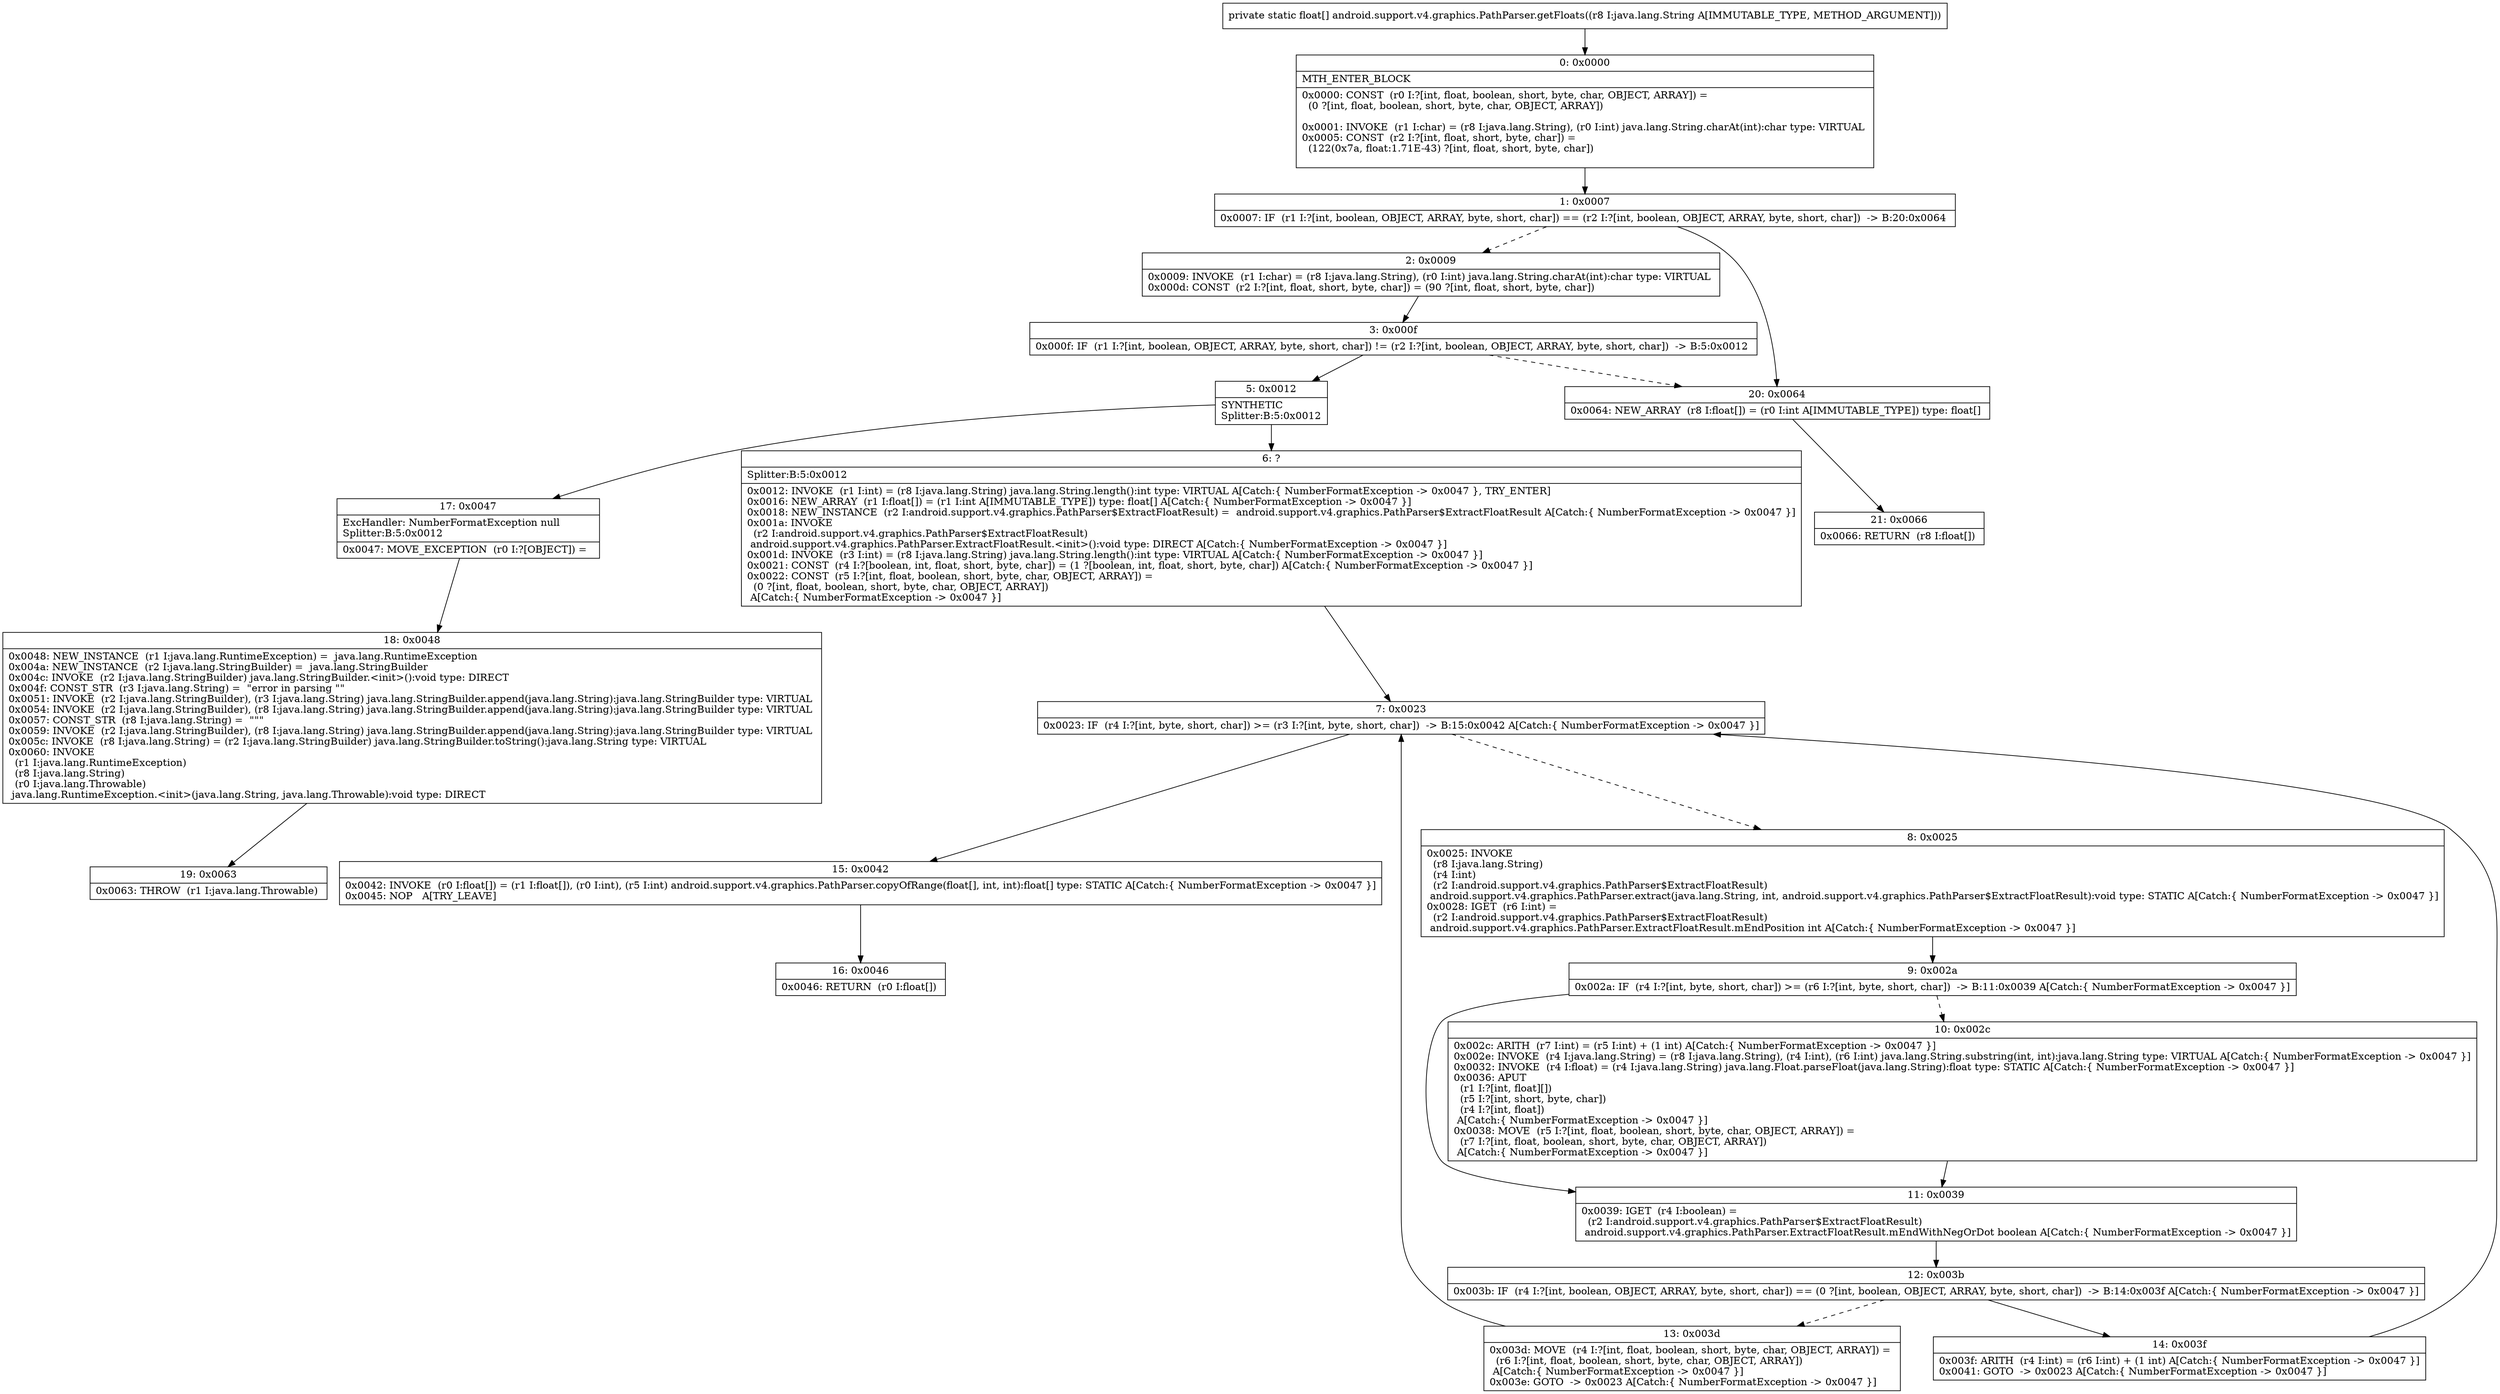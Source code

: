 digraph "CFG forandroid.support.v4.graphics.PathParser.getFloats(Ljava\/lang\/String;)[F" {
Node_0 [shape=record,label="{0\:\ 0x0000|MTH_ENTER_BLOCK\l|0x0000: CONST  (r0 I:?[int, float, boolean, short, byte, char, OBJECT, ARRAY]) = \l  (0 ?[int, float, boolean, short, byte, char, OBJECT, ARRAY])\l \l0x0001: INVOKE  (r1 I:char) = (r8 I:java.lang.String), (r0 I:int) java.lang.String.charAt(int):char type: VIRTUAL \l0x0005: CONST  (r2 I:?[int, float, short, byte, char]) = \l  (122(0x7a, float:1.71E\-43) ?[int, float, short, byte, char])\l \l}"];
Node_1 [shape=record,label="{1\:\ 0x0007|0x0007: IF  (r1 I:?[int, boolean, OBJECT, ARRAY, byte, short, char]) == (r2 I:?[int, boolean, OBJECT, ARRAY, byte, short, char])  \-\> B:20:0x0064 \l}"];
Node_2 [shape=record,label="{2\:\ 0x0009|0x0009: INVOKE  (r1 I:char) = (r8 I:java.lang.String), (r0 I:int) java.lang.String.charAt(int):char type: VIRTUAL \l0x000d: CONST  (r2 I:?[int, float, short, byte, char]) = (90 ?[int, float, short, byte, char]) \l}"];
Node_3 [shape=record,label="{3\:\ 0x000f|0x000f: IF  (r1 I:?[int, boolean, OBJECT, ARRAY, byte, short, char]) != (r2 I:?[int, boolean, OBJECT, ARRAY, byte, short, char])  \-\> B:5:0x0012 \l}"];
Node_5 [shape=record,label="{5\:\ 0x0012|SYNTHETIC\lSplitter:B:5:0x0012\l}"];
Node_6 [shape=record,label="{6\:\ ?|Splitter:B:5:0x0012\l|0x0012: INVOKE  (r1 I:int) = (r8 I:java.lang.String) java.lang.String.length():int type: VIRTUAL A[Catch:\{ NumberFormatException \-\> 0x0047 \}, TRY_ENTER]\l0x0016: NEW_ARRAY  (r1 I:float[]) = (r1 I:int A[IMMUTABLE_TYPE]) type: float[] A[Catch:\{ NumberFormatException \-\> 0x0047 \}]\l0x0018: NEW_INSTANCE  (r2 I:android.support.v4.graphics.PathParser$ExtractFloatResult) =  android.support.v4.graphics.PathParser$ExtractFloatResult A[Catch:\{ NumberFormatException \-\> 0x0047 \}]\l0x001a: INVOKE  \l  (r2 I:android.support.v4.graphics.PathParser$ExtractFloatResult)\l android.support.v4.graphics.PathParser.ExtractFloatResult.\<init\>():void type: DIRECT A[Catch:\{ NumberFormatException \-\> 0x0047 \}]\l0x001d: INVOKE  (r3 I:int) = (r8 I:java.lang.String) java.lang.String.length():int type: VIRTUAL A[Catch:\{ NumberFormatException \-\> 0x0047 \}]\l0x0021: CONST  (r4 I:?[boolean, int, float, short, byte, char]) = (1 ?[boolean, int, float, short, byte, char]) A[Catch:\{ NumberFormatException \-\> 0x0047 \}]\l0x0022: CONST  (r5 I:?[int, float, boolean, short, byte, char, OBJECT, ARRAY]) = \l  (0 ?[int, float, boolean, short, byte, char, OBJECT, ARRAY])\l A[Catch:\{ NumberFormatException \-\> 0x0047 \}]\l}"];
Node_7 [shape=record,label="{7\:\ 0x0023|0x0023: IF  (r4 I:?[int, byte, short, char]) \>= (r3 I:?[int, byte, short, char])  \-\> B:15:0x0042 A[Catch:\{ NumberFormatException \-\> 0x0047 \}]\l}"];
Node_8 [shape=record,label="{8\:\ 0x0025|0x0025: INVOKE  \l  (r8 I:java.lang.String)\l  (r4 I:int)\l  (r2 I:android.support.v4.graphics.PathParser$ExtractFloatResult)\l android.support.v4.graphics.PathParser.extract(java.lang.String, int, android.support.v4.graphics.PathParser$ExtractFloatResult):void type: STATIC A[Catch:\{ NumberFormatException \-\> 0x0047 \}]\l0x0028: IGET  (r6 I:int) = \l  (r2 I:android.support.v4.graphics.PathParser$ExtractFloatResult)\l android.support.v4.graphics.PathParser.ExtractFloatResult.mEndPosition int A[Catch:\{ NumberFormatException \-\> 0x0047 \}]\l}"];
Node_9 [shape=record,label="{9\:\ 0x002a|0x002a: IF  (r4 I:?[int, byte, short, char]) \>= (r6 I:?[int, byte, short, char])  \-\> B:11:0x0039 A[Catch:\{ NumberFormatException \-\> 0x0047 \}]\l}"];
Node_10 [shape=record,label="{10\:\ 0x002c|0x002c: ARITH  (r7 I:int) = (r5 I:int) + (1 int) A[Catch:\{ NumberFormatException \-\> 0x0047 \}]\l0x002e: INVOKE  (r4 I:java.lang.String) = (r8 I:java.lang.String), (r4 I:int), (r6 I:int) java.lang.String.substring(int, int):java.lang.String type: VIRTUAL A[Catch:\{ NumberFormatException \-\> 0x0047 \}]\l0x0032: INVOKE  (r4 I:float) = (r4 I:java.lang.String) java.lang.Float.parseFloat(java.lang.String):float type: STATIC A[Catch:\{ NumberFormatException \-\> 0x0047 \}]\l0x0036: APUT  \l  (r1 I:?[int, float][])\l  (r5 I:?[int, short, byte, char])\l  (r4 I:?[int, float])\l A[Catch:\{ NumberFormatException \-\> 0x0047 \}]\l0x0038: MOVE  (r5 I:?[int, float, boolean, short, byte, char, OBJECT, ARRAY]) = \l  (r7 I:?[int, float, boolean, short, byte, char, OBJECT, ARRAY])\l A[Catch:\{ NumberFormatException \-\> 0x0047 \}]\l}"];
Node_11 [shape=record,label="{11\:\ 0x0039|0x0039: IGET  (r4 I:boolean) = \l  (r2 I:android.support.v4.graphics.PathParser$ExtractFloatResult)\l android.support.v4.graphics.PathParser.ExtractFloatResult.mEndWithNegOrDot boolean A[Catch:\{ NumberFormatException \-\> 0x0047 \}]\l}"];
Node_12 [shape=record,label="{12\:\ 0x003b|0x003b: IF  (r4 I:?[int, boolean, OBJECT, ARRAY, byte, short, char]) == (0 ?[int, boolean, OBJECT, ARRAY, byte, short, char])  \-\> B:14:0x003f A[Catch:\{ NumberFormatException \-\> 0x0047 \}]\l}"];
Node_13 [shape=record,label="{13\:\ 0x003d|0x003d: MOVE  (r4 I:?[int, float, boolean, short, byte, char, OBJECT, ARRAY]) = \l  (r6 I:?[int, float, boolean, short, byte, char, OBJECT, ARRAY])\l A[Catch:\{ NumberFormatException \-\> 0x0047 \}]\l0x003e: GOTO  \-\> 0x0023 A[Catch:\{ NumberFormatException \-\> 0x0047 \}]\l}"];
Node_14 [shape=record,label="{14\:\ 0x003f|0x003f: ARITH  (r4 I:int) = (r6 I:int) + (1 int) A[Catch:\{ NumberFormatException \-\> 0x0047 \}]\l0x0041: GOTO  \-\> 0x0023 A[Catch:\{ NumberFormatException \-\> 0x0047 \}]\l}"];
Node_15 [shape=record,label="{15\:\ 0x0042|0x0042: INVOKE  (r0 I:float[]) = (r1 I:float[]), (r0 I:int), (r5 I:int) android.support.v4.graphics.PathParser.copyOfRange(float[], int, int):float[] type: STATIC A[Catch:\{ NumberFormatException \-\> 0x0047 \}]\l0x0045: NOP   A[TRY_LEAVE]\l}"];
Node_16 [shape=record,label="{16\:\ 0x0046|0x0046: RETURN  (r0 I:float[]) \l}"];
Node_17 [shape=record,label="{17\:\ 0x0047|ExcHandler: NumberFormatException null\lSplitter:B:5:0x0012\l|0x0047: MOVE_EXCEPTION  (r0 I:?[OBJECT]) =  \l}"];
Node_18 [shape=record,label="{18\:\ 0x0048|0x0048: NEW_INSTANCE  (r1 I:java.lang.RuntimeException) =  java.lang.RuntimeException \l0x004a: NEW_INSTANCE  (r2 I:java.lang.StringBuilder) =  java.lang.StringBuilder \l0x004c: INVOKE  (r2 I:java.lang.StringBuilder) java.lang.StringBuilder.\<init\>():void type: DIRECT \l0x004f: CONST_STR  (r3 I:java.lang.String) =  \"error in parsing \"\" \l0x0051: INVOKE  (r2 I:java.lang.StringBuilder), (r3 I:java.lang.String) java.lang.StringBuilder.append(java.lang.String):java.lang.StringBuilder type: VIRTUAL \l0x0054: INVOKE  (r2 I:java.lang.StringBuilder), (r8 I:java.lang.String) java.lang.StringBuilder.append(java.lang.String):java.lang.StringBuilder type: VIRTUAL \l0x0057: CONST_STR  (r8 I:java.lang.String) =  \"\"\" \l0x0059: INVOKE  (r2 I:java.lang.StringBuilder), (r8 I:java.lang.String) java.lang.StringBuilder.append(java.lang.String):java.lang.StringBuilder type: VIRTUAL \l0x005c: INVOKE  (r8 I:java.lang.String) = (r2 I:java.lang.StringBuilder) java.lang.StringBuilder.toString():java.lang.String type: VIRTUAL \l0x0060: INVOKE  \l  (r1 I:java.lang.RuntimeException)\l  (r8 I:java.lang.String)\l  (r0 I:java.lang.Throwable)\l java.lang.RuntimeException.\<init\>(java.lang.String, java.lang.Throwable):void type: DIRECT \l}"];
Node_19 [shape=record,label="{19\:\ 0x0063|0x0063: THROW  (r1 I:java.lang.Throwable) \l}"];
Node_20 [shape=record,label="{20\:\ 0x0064|0x0064: NEW_ARRAY  (r8 I:float[]) = (r0 I:int A[IMMUTABLE_TYPE]) type: float[] \l}"];
Node_21 [shape=record,label="{21\:\ 0x0066|0x0066: RETURN  (r8 I:float[]) \l}"];
MethodNode[shape=record,label="{private static float[] android.support.v4.graphics.PathParser.getFloats((r8 I:java.lang.String A[IMMUTABLE_TYPE, METHOD_ARGUMENT])) }"];
MethodNode -> Node_0;
Node_0 -> Node_1;
Node_1 -> Node_2[style=dashed];
Node_1 -> Node_20;
Node_2 -> Node_3;
Node_3 -> Node_5;
Node_3 -> Node_20[style=dashed];
Node_5 -> Node_6;
Node_5 -> Node_17;
Node_6 -> Node_7;
Node_7 -> Node_8[style=dashed];
Node_7 -> Node_15;
Node_8 -> Node_9;
Node_9 -> Node_10[style=dashed];
Node_9 -> Node_11;
Node_10 -> Node_11;
Node_11 -> Node_12;
Node_12 -> Node_13[style=dashed];
Node_12 -> Node_14;
Node_13 -> Node_7;
Node_14 -> Node_7;
Node_15 -> Node_16;
Node_17 -> Node_18;
Node_18 -> Node_19;
Node_20 -> Node_21;
}

